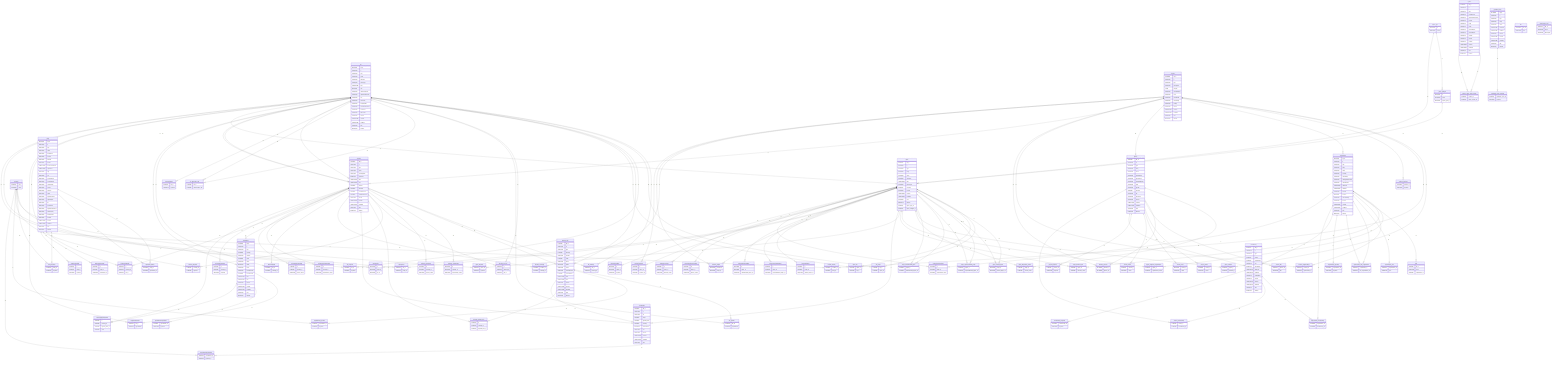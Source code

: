 erDiagram
    file ||--o{ file_meeting : FK
    meeting ||--o{ file_meeting : FK
    file ||--o{ file_paper : FK
    paper ||--o{ file_paper : FK
    file ||--o{ file_keyword : FK
    keyword ||--o{ file_keyword : FK
    meeting ||--o{ agenda_item : FK
    file ||--o{ agenda_item : FK
    file ||--o{ paper_file : FK
    paper ||--o{ paper_file : FK
    paper ||--o{ paper_related_paper : FK
    paper ||--o{ paper_related_paper : FK
    paper ||--o{ paper_superordinated_paper : FK
    paper ||--o{ paper_superordinated_paper : FK
    paper ||--o{ paper_subordinated_paper : FK
    paper ||--o{ paper_subordinated_paper : FK
    location ||--o{ paper_location : FK
    paper ||--o{ paper_location : FK
    paper ||--o{ paper_Originator_person : FK
    person ||--o{ paper_Originator_person : FK
    organization ||--o{ paper_originator_organization : FK
    paper ||--o{ paper_originator_organization : FK
    organization ||--o{ paper_direction_link : FK
    paper ||--o{ paper_direction_link : FK
    keyword ||--o{ paper_keyword : FK
    paper ||--o{ paper_keyword : FK
    body ||--o{ equivalent_bodies : FK
    body ||--o{ equivalent_bodies : FK
    body ||--o{ body_keyword : FK
    keyword ||--o{ body_keyword : FK
    meeting ||--o{ meeting_organization : FK
    meeting ||--o{ meeting_participant : FK
    file ||--o{ meeting_aux_file : FK
    meeting ||--o{ meeting_aux_file : FK
    keyword ||--o{ meeting_keyword : FK
    meeting ||--o{ meeting_keyword : FK
    agenda_item ||--o{ file_agenda : FK
    file ||--o{ file_agenda : FK
    agenda_item ||--o{ agendaitem_keyword : FK
    keyword ||--o{ agendaitem_keyword : FK
    agenda_item ||--o{ meeting_agenda_item : FK
    meeting ||--o{ meeting_agenda_item : FK
    agenda_item ||--o{ consultation : FK
    meeting ||--o{ consultation : FK
    paper ||--o{ consultation : FK
    consultation ||--o{ consultationkeywordlink : FK
    keyword ||--o{ consultationkeywordlink : FK
    organization ||--o{ post : FK
    system ||--o{ system_other_oparl_version : FK
    system ||--o{ system_other_oparl_version : FK
    body ||--o{ location_bodies : FK
    location ||--o{ location_bodies : FK
    location ||--o{ location_keyword : FK
    legislative_term ||--o{ legislative_term_keyword : FK
    location ||--o{ organization : FK
    location ||--o{ person : FK
    file ||--o{ file_derivative_link : FK
    file ||--o{ file_derivative_link : FK
    file ||--o{ filekeywordlink : FK
    paper_type ||--o{ paper_subtype : FK
    body ||--o{ bodyequivalentlink : FK
    body ||--o{ bodykeywordlink : FK
    file ||--o{ meeting : FK
    location ||--o{ meeting : FK
    file ||--o{ meeting : FK
    file ||--o{ meeting : FK
    location ||--o{ location_organizations : FK
    organization ||--o{ location_organizations : FK
    location ||--o{ location_persons : FK
    person ||--o{ location_persons : FK
    location ||--o{ location_meetings : FK
    meeting ||--o{ location_meetings : FK
    organization ||--o{ organization_post : FK
    organization ||--o{ organization_sub_organization : FK
    organization ||--o{ organization_sub_organization : FK
    organization ||--o{ organization_keyword : FK
    person ||--o{ person_title : FK
    person ||--o{ person_phone : FK
    person ||--o{ person_email : FK
    person ||--o{ person_status : FK
    person ||--o{ person_keyword : FK
    organization ||--o{ membership : FK
    person ||--o{ membership : FK
    file ||--o{ filemeetinglink : FK
    meeting ||--o{ filemeetinglink : FK
    meeting ||--o{ agendaitem : FK
    file ||--o{ agendaitem : FK
    file ||--o{ paper : FK
    paper_subtype ||--o{ paper : FK
    paper_type ||--o{ paper : FK
    meeting ||--o{ meetingorganizationlink : FK
    meeting ||--o{ meetingparticipantlink : FK
    file ||--o{ meetingauxfilelink : FK
    meeting ||--o{ meetingauxfilelink : FK
    meeting ||--o{ meetingkeywordlink : FK
    location ||--o{ location_papers : FK
    paper ||--o{ location_papers : FK
    membership ||--o{ organization_membership : FK
    organization ||--o{ organization_membership : FK
    membership ||--o{ person_membership : FK
    person ||--o{ person_membership : FK
    membership ||--o{ membership_keyword : FK
    agendaitem ||--o{ fileagendaitemlink : FK
    file ||--o{ fileagendaitemlink : FK
    file ||--o{ filepaperlink : FK
    paper ||--o{ filepaperlink : FK
    agendaitem ||--o{ agendaitemkeywordlink : FK
    file ||--o{ paperfilelink : FK
    paper ||--o{ paperfilelink : FK
    paper ||--o{ paperrelatedlink : FK
    paper ||--o{ papersuperordinatedlink : FK
    paper ||--o{ papersubordinatedlink : FK
    location ||--o{ paperlocationlink : FK
    paper ||--o{ paperlocationlink : FK
    paper ||--o{ paperoriginatorpersonlink : FK
    organization ||--o{ paperoriginatororglink : FK
    paper ||--o{ paperoriginatororglink : FK
    paper ||--o{ paperdirectionlink : FK
    paper ||--o{ paperkeywordlink : FK
    agendaitem ||--o{ meetingagendaitemlink : FK
    meeting ||--o{ meetingagendaitemlink : FK
    file_meeting {
        INTEGER file_id
        INTEGER meeting_id
    }
    file_paper {
        INTEGER file_id
        INTEGER paper_id
    }
    file_keyword {
        INTEGER file_id
        INTEGER keyword
    }
    keyword {
        INTEGER db_id
        VARCHAR name
    }
    agenda_item {
        INTEGER db_id
        VARCHAR id
        VARCHAR type
        INTEGER meeting
        VARCHAR number
        INTEGER order
        VARCHAR name
        BOOLEAN public
        VARCHAR result
        VARCHAR resolutionText
        INTEGER resolutionFile
        TIMESTAMP start
        TIMESTAMP end
        VARCHAR license
        TIMESTAMP created
        TIMESTAMP modified
        VARCHAR web
        BOOLEAN deleted
    }
    paper_file {
        INTEGER paper_id
        INTEGER file_id
    }
    paper_related_paper {
        INTEGER paper_id
        INTEGER related_paper_url
    }
    paper_superordinated_paper {
        INTEGER paper_id
        INTEGER superordinated_paper_url
    }
    paper_subordinated_paper {
        INTEGER paper_id
        INTEGER subordinated_paper_url
    }
    paper_location {
        INTEGER paper_id
        INTEGER location_id
    }
    paper_Originator_person {
        INTEGER paper_id
        INTEGER person_name
    }
    paper_originator_organization {
        INTEGER paper_id
        INTEGER organization_name
    }
    paper_direction_link {
        INTEGER paper_id
        INTEGER direction_name
    }
    paper_keyword {
        INTEGER paper_id
        INTEGER keyword
    }
    equivalent_bodies {
        INTEGER body_id
        INTEGER equivalent_url
    }
    body_keyword {
        INTEGER body_id
        INTEGER keyword
    }
    meeting_organization {
        INTEGER id
        INTEGER meeting_id
        VARCHAR organization_name
    }
    meeting_participant {
        INTEGER id
        INTEGER meeting_id
        VARCHAR person_name
    }
    meeting_aux_file {
        INTEGER id
        INTEGER meeting_id
        INTEGER file_id
    }
    meeting_keyword {
        INTEGER meeting_id
        INTEGER keyword
    }
    file_agenda {
        INTEGER file_id
        INTEGER agendaItem
    }
    agendaitem_keyword {
        INTEGER agendaitem_id
        INTEGER keyword
    }
    meeting_agenda_item {
        INTEGER id
        INTEGER meeting_id
        INTEGER agenda_item_id
    }
    consultation {
        INTEGER db_id
        VARCHAR id
        VARCHAR url
        INTEGER paper
        INTEGER agenda_item
        INTEGER meeting
        BOOLEAN authoritative
        VARCHAR role
        VARCHAR license
        TIMESTAMP created
        TIMESTAMP modified
        VARCHAR web
    }
    consultationkeywordlink {
        INTEGER consultation_id
        INTEGER keyword_id
    }
    post {
        INTEGER db_id
        VARCHAR name
        INTEGER organization_id
    }
    title {
        INTEGER db_id
        VARCHAR title
    }
    organization_type {
        INTEGER db_id
        VARCHAR name
        VARCHAR description
    }
    system {
        INTEGER db_id
        VARCHAR id
        VARCHAR type
        VARCHAR oparlVersion
        VARCHAR otherOparlVersions
        VARCHAR license
        VARCHAR body
        VARCHAR name
        VARCHAR contactEmail
        VARCHAR contactName
        VARCHAR website
        VARCHAR vendor
        VARCHAR product
        TIMESTAMP created
        TIMESTAMP modified
        VARCHAR web
        BOOLEAN deleted
    }
    system_other_oparl_version {
        INTEGER system_id
        INTEGER other_version_id
    }
    location {
        INTEGER db_id
        VARCHAR id
        VARCHAR type
        VARCHAR description
        JSON geojson
        VARCHAR streetAddress
        VARCHAR room
        VARCHAR postalCode
        VARCHAR subLocality
        VARCHAR locality
        VARCHAR license
        TIMESTAMP created
        TIMESTAMP modified
        VARCHAR web
        BOOLEAN deleted
    }
    location_bodies {
        INTEGER location_id
        INTEGER body_id
    }
    body {
        INTEGER db_id
        VARCHAR id
        VARCHAR type
        VARCHAR name
        VARCHAR shortName
        VARCHAR system
        VARCHAR website
        VARCHAR license
        TIMESTAMP licenseValidSince
        TIMESTAMP oparlSince
        VARCHAR ags
        VARCHAR rgs
        VARCHAR contactEmail
        VARCHAR contactName
        VARCHAR organization
        VARCHAR person
        VARCHAR meeting
        VARCHAR paper
        VARCHAR legislativeTerm
        VARCHAR agendaItem
        VARCHAR file
        VARCHAR locationList
        VARCHAR legislativeTermList
        VARCHAR membership
        VARCHAR classification
        VARCHAR location
        TIMESTAMP created
        TIMESTAMP modified
        VARCHAR web
        BOOLEAN deleted
    }
    location_keyword {
        INTEGER location_id
        VARCHAR keyword
    }
    legislative_term {
        INTEGER db_id
        VARCHAR id
        VARCHAR type
        VARCHAR body
        VARCHAR name
        TIMESTAMP startDate
        TIMESTAMP endDate
        VARCHAR license
        TIMESTAMP created
        TIMESTAMP modified
        VARCHAR web
        BOOLEAN deleted
    }
    legislative_term_keyword {
        INTEGER legislative_term_id
        VARCHAR keyword
    }
    organization {
        INTEGER db_id
        VARCHAR id
        VARCHAR type
        VARCHAR body
        VARCHAR name
        VARCHAR meeting
        VARCHAR shortName
        VARCHAR subOrganizationOf
        VARCHAR classification
        TIMESTAMP startDate
        TIMESTAMP endDate
        VARCHAR website
        INTEGER location
        VARCHAR externalBody
        VARCHAR license
        TIMESTAMP created
        TIMESTAMP modified
        VARCHAR web
        BOOLEAN deleted
    }
    person {
        INTEGER db_id
        VARCHAR id
        VARCHAR type
        VARCHAR body
        VARCHAR name
        VARCHAR familyName
        VARCHAR givenName
        VARCHAR formOfAddress
        VARCHAR affix
        VARCHAR gender
        INTEGER location
        VARCHAR life
        VARCHAR lifeSource
        VARCHAR license
        TIMESTAMP created
        TIMESTAMP modified
        VARCHAR web
        BOOLEAN deleted
    }
    file {
        INTEGER db_id
        VARCHAR id
        VARCHAR type
        VARCHAR name
        VARCHAR fileName
        VARCHAR mimeType
        TIMESTAMP date
        INTEGER size
        VARCHAR sha1Checksum
        VARCHAR sha512Checksum
        VARCHAR text
        VARCHAR accessUrl
        VARCHAR downloadUrl
        VARCHAR externalServiceUrl
        VARCHAR masterFile
        VARCHAR fileLicense
        VARCHAR license
        TIMESTAMP created
        TIMESTAMP modified
        VARCHAR web
        BOOLEAN deleted
    }
    file_derivative_link {
        INTEGER file_id
        INTEGER FileDerivative_file
    }
    filekeywordlink {
        INTEGER file_id
        VARCHAR keyword
    }
    paper_type {
        INTEGER id
        VARCHAR name
    }
    paper_subtype {
        INTEGER id
        VARCHAR name
        INTEGER paper_type_id
    }
    bodyequivalentlink {
        INTEGER id
        INTEGER body_id
        VARCHAR equivalent_url
    }
    bodykeywordlink {
        INTEGER id
        INTEGER body_id
        VARCHAR keyword
    }
    meeting {
        INTEGER db_id
        VARCHAR id
        VARCHAR type
        VARCHAR name
        VARCHAR meetingState
        BOOLEAN cancelled
        TIMESTAMP start
        TIMESTAMP end
        INTEGER location
        INTEGER invitation
        INTEGER resultsProtocol
        INTEGER verbatimProtocol
        VARCHAR license
        TIMESTAMP created
        TIMESTAMP modified
        VARCHAR web
        BOOLEAN deleted
    }
    location_organizations {
        INTEGER location_id
        INTEGER organization_id
    }
    location_persons {
        INTEGER location_id
        INTEGER person_id
    }
    location_meetings {
        INTEGER location_id
        INTEGER meeting_id
    }
    organization_post {
        INTEGER organization_id
        VARCHAR post
    }
    organization_sub_organization {
        INTEGER organization_id
        INTEGER sub_organization_id
    }
    organization_keyword {
        INTEGER organization_id
        VARCHAR keyword
    }
    person_title {
        INTEGER person_id
        VARCHAR title
    }
    person_phone {
        INTEGER person_id
        VARCHAR phone
    }
    person_email {
        INTEGER person_id
        VARCHAR email
    }
    person_status {
        INTEGER person_id
        VARCHAR status
    }
    person_keyword {
        INTEGER person_id
        VARCHAR keyword
    }
    membership {
        INTEGER db_id
        VARCHAR id
        VARCHAR type
        INTEGER person
        INTEGER organization
        VARCHAR role
        BOOLEAN votingRight
        TIMESTAMP startDate
        TIMESTAMP endDate
        VARCHAR onBehalfOf
        VARCHAR license
        TIMESTAMP created
        TIMESTAMP modified
        VARCHAR web
        BOOLEAN deleted
    }
    filemeetinglink {
        INTEGER file_id
        INTEGER meeting_id
    }
    agendaitem {
        INTEGER db_id
        VARCHAR id
        VARCHAR type
        INTEGER meeting
        VARCHAR number
        INTEGER order
        VARCHAR name
        BOOLEAN public
        VARCHAR result
        VARCHAR resolutionText
        INTEGER resolutionFile
        TIMESTAMP start
        TIMESTAMP end
        VARCHAR license
        TIMESTAMP created
        TIMESTAMP modified
        VARCHAR web
        BOOLEAN deleted
    }
    paper {
        INTEGER db_id
        VARCHAR id
        VARCHAR type
        VARCHAR body
        VARCHAR name
        VARCHAR reference
        TIMESTAMP date
        VARCHAR paperType
        INTEGER mainFile
        VARCHAR license
        TIMESTAMP created
        TIMESTAMP modified
        VARCHAR web
        BOOLEAN deleted
        INTEGER paper_type_id
        INTEGER paper_subtype_id
    }
    meetingorganizationlink {
        INTEGER id
        INTEGER meeting_id
        VARCHAR organization_name
    }
    meetingparticipantlink {
        INTEGER id
        INTEGER meeting_id
        VARCHAR person_name
    }
    meetingauxfilelink {
        INTEGER id
        INTEGER meeting_id
        INTEGER file_id
    }
    meetingkeywordlink {
        INTEGER id
        INTEGER meeting_id
        VARCHAR keyword
    }
    location_papers {
        INTEGER location_id
        INTEGER paper_id
    }
    organization_membership {
        INTEGER organization_id
        INTEGER membership_id
    }
    person_membership {
        INTEGER person_id
        INTEGER membership_id
    }
    membership_keyword {
        INTEGER membership_id
        VARCHAR keyword
    }
    fileagendaitemlink {
        INTEGER file_id
        INTEGER agendaItem
    }
    filepaperlink {
        INTEGER file_id
        INTEGER paper_id
    }
    agendaitemkeywordlink {
        INTEGER agendaitem_id
        VARCHAR keyword
    }
    paperfilelink {
        INTEGER id
        INTEGER paper_id
        INTEGER file_id
    }
    paperrelatedlink {
        INTEGER id
        INTEGER paper_id
        VARCHAR related_paper_url
    }
    papersuperordinatedlink {
        INTEGER id
        INTEGER paper_id
        VARCHAR superordinated_paper_url
    }
    papersubordinatedlink {
        INTEGER id
        INTEGER paper_id
        VARCHAR subordinated_paper_url
    }
    paperlocationlink {
        INTEGER id
        INTEGER paper_id
        INTEGER location_id
    }
    paperoriginatorpersonlink {
        INTEGER id
        INTEGER paper_id
        VARCHAR person_name
    }
    paperoriginatororglink {
        INTEGER id
        INTEGER paper_id
        INTEGER organization_name
    }
    paperdirectionlink {
        INTEGER id
        INTEGER paper_id
        VARCHAR direction_name
    }
    paperkeywordlink {
        INTEGER id
        INTEGER paper_id
        VARCHAR keyword
    }
    meetingagendaitemlink {
        INTEGER id
        INTEGER meeting_id
        INTEGER agenda_item_id
        INTEGER order
    }